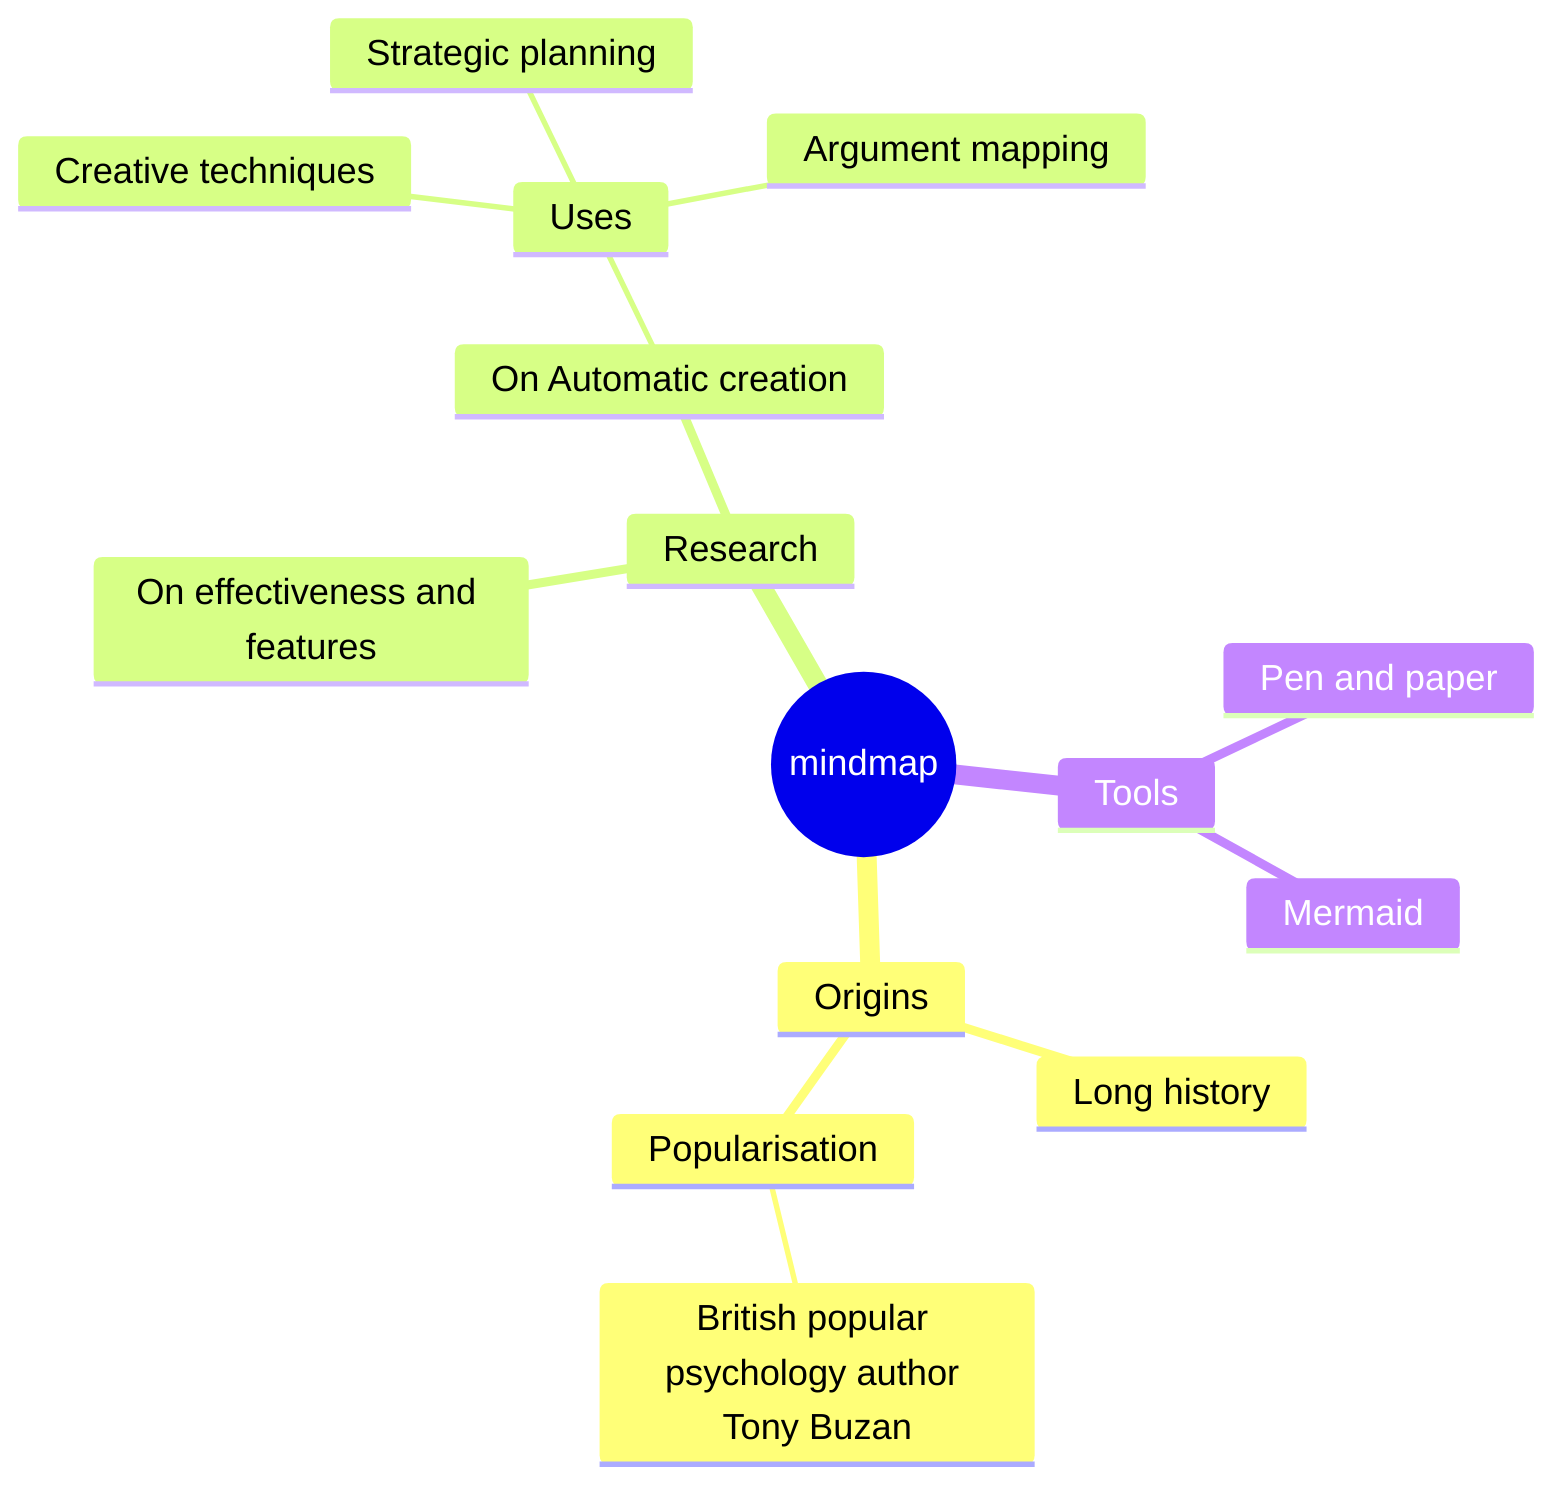 %%{ init: {"themeVariables": { "fontSize": "20px"}} }%%
mindmap
  root((mindmap))
    Origins
      Long history
      ::icon(fa fa-book)
      Popularisation
        British popular psychology author Tony Buzan
        ::icon(fa fa-book)
    Research
      On effectiveness and features
      On Automatic creation
        Uses
            Creative techniques
            Strategic planning
            Argument mapping
    Tools
      Pen and paper
      Mermaid
